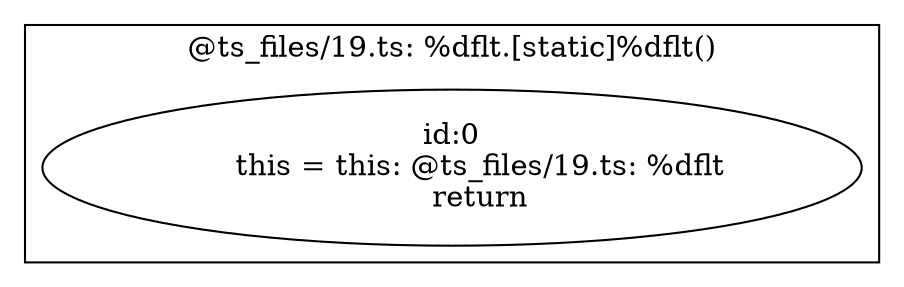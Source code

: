 digraph "19.ts" {
subgraph "cluster_@ts_files/19.ts: %dflt.[static]%dflt()" {
  label="@ts_files/19.ts: %dflt.[static]%dflt()";
  Node33260 [label="id:0
      this = this: @ts_files/19.ts: %dflt
      return"];
}
subgraph "cluster_@ts_files/19.ts: MenuOperation.doAction()" {
  label="@ts_files/19.ts: MenuOperation.doAction()";
}
}

